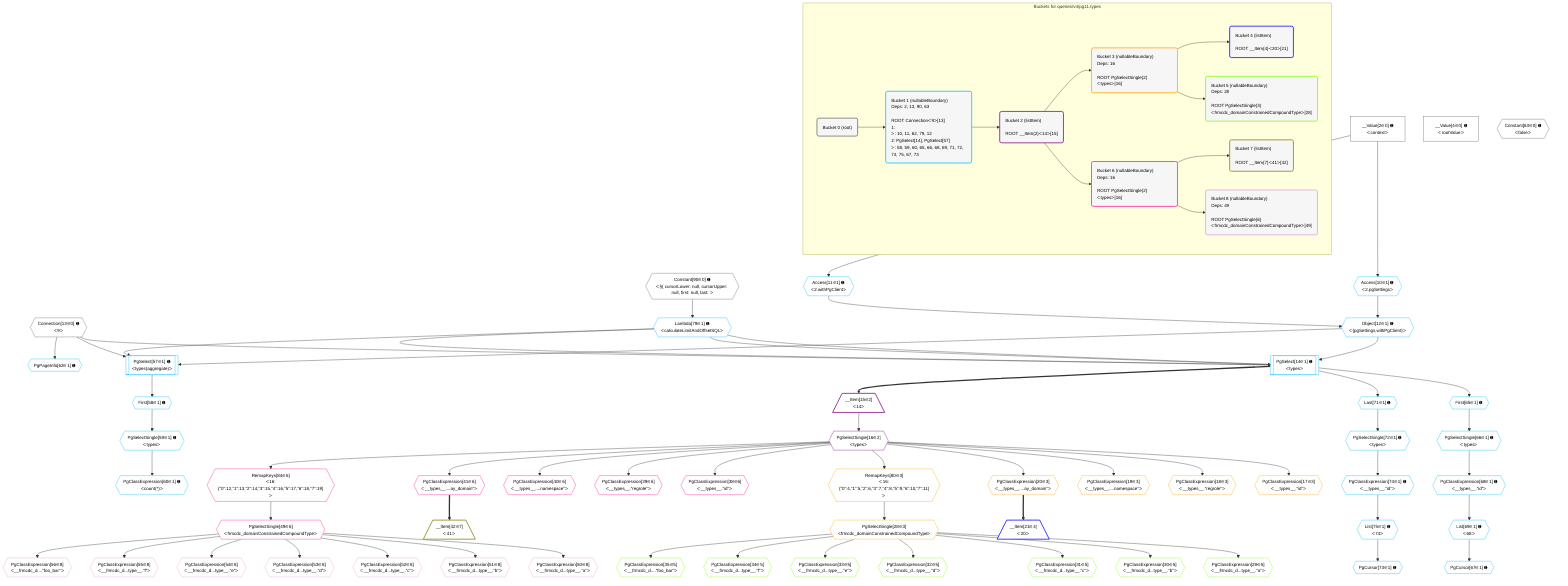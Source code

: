 %%{init: {'themeVariables': { 'fontSize': '12px'}}}%%
graph TD
    classDef path fill:#eee,stroke:#000,color:#000
    classDef plan fill:#fff,stroke-width:1px,color:#000
    classDef itemplan fill:#fff,stroke-width:2px,color:#000
    classDef unbatchedplan fill:#dff,stroke-width:1px,color:#000
    classDef sideeffectplan fill:#fcc,stroke-width:2px,color:#000
    classDef bucket fill:#f6f6f6,color:#000,stroke-width:2px,text-align:left


    %% plan dependencies
    __Value2["__Value[2∈0] ➊<br />ᐸcontextᐳ"]:::plan
    __Value4["__Value[4∈0] ➊<br />ᐸrootValueᐳ"]:::plan
    Connection13{{"Connection[13∈0] ➊<br />ᐸ9ᐳ"}}:::plan
    Constant63{{"Constant[63∈0] ➊<br />ᐸfalseᐳ"}}:::plan
    Constant90{{"Constant[90∈0] ➊<br />ᐸ§{ cursorLower: null, cursorUpper: null, first: null, last: ᐳ"}}:::plan
    PgSelect14[["PgSelect[14∈1] ➊<br />ᐸtypesᐳ"]]:::plan
    Object12{{"Object[12∈1] ➊<br />ᐸ{pgSettings,withPgClient}ᐳ"}}:::plan
    Lambda79{{"Lambda[79∈1] ➊<br />ᐸcalculateLimitAndOffsetSQLᐳ"}}:::plan
    Object12 & Connection13 & Lambda79 & Lambda79 & Lambda79 --> PgSelect14
    PgSelect57[["PgSelect[57∈1] ➊<br />ᐸtypes(aggregate)ᐳ"]]:::plan
    Object12 & Connection13 & Lambda79 --> PgSelect57
    Access10{{"Access[10∈1] ➊<br />ᐸ2.pgSettingsᐳ"}}:::plan
    Access11{{"Access[11∈1] ➊<br />ᐸ2.withPgClientᐳ"}}:::plan
    Access10 & Access11 --> Object12
    __Value2 --> Access10
    __Value2 --> Access11
    First58{{"First[58∈1] ➊"}}:::plan
    PgSelect57 --> First58
    PgSelectSingle59{{"PgSelectSingle[59∈1] ➊<br />ᐸtypesᐳ"}}:::plan
    First58 --> PgSelectSingle59
    PgClassExpression60{{"PgClassExpression[60∈1] ➊<br />ᐸcount(*)ᐳ"}}:::plan
    PgSelectSingle59 --> PgClassExpression60
    PgPageInfo62{{"PgPageInfo[62∈1] ➊"}}:::plan
    Connection13 --> PgPageInfo62
    First65{{"First[65∈1] ➊"}}:::plan
    PgSelect14 --> First65
    PgSelectSingle66{{"PgSelectSingle[66∈1] ➊<br />ᐸtypesᐳ"}}:::plan
    First65 --> PgSelectSingle66
    PgCursor67{{"PgCursor[67∈1] ➊"}}:::plan
    List69{{"List[69∈1] ➊<br />ᐸ68ᐳ"}}:::plan
    List69 --> PgCursor67
    PgClassExpression68{{"PgClassExpression[68∈1] ➊<br />ᐸ__types__.”id”ᐳ"}}:::plan
    PgSelectSingle66 --> PgClassExpression68
    PgClassExpression68 --> List69
    Last71{{"Last[71∈1] ➊"}}:::plan
    PgSelect14 --> Last71
    PgSelectSingle72{{"PgSelectSingle[72∈1] ➊<br />ᐸtypesᐳ"}}:::plan
    Last71 --> PgSelectSingle72
    PgCursor73{{"PgCursor[73∈1] ➊"}}:::plan
    List75{{"List[75∈1] ➊<br />ᐸ74ᐳ"}}:::plan
    List75 --> PgCursor73
    PgClassExpression74{{"PgClassExpression[74∈1] ➊<br />ᐸ__types__.”id”ᐳ"}}:::plan
    PgSelectSingle72 --> PgClassExpression74
    PgClassExpression74 --> List75
    Constant90 --> Lambda79
    __Item15[/"__Item[15∈2]<br />ᐸ14ᐳ"\]:::itemplan
    PgSelect14 ==> __Item15
    PgSelectSingle16{{"PgSelectSingle[16∈2]<br />ᐸtypesᐳ"}}:::plan
    __Item15 --> PgSelectSingle16
    PgClassExpression17{{"PgClassExpression[17∈3]<br />ᐸ__types__.”id”ᐳ"}}:::plan
    PgSelectSingle16 --> PgClassExpression17
    PgClassExpression18{{"PgClassExpression[18∈3]<br />ᐸ__types__.”regrole”ᐳ"}}:::plan
    PgSelectSingle16 --> PgClassExpression18
    PgClassExpression19{{"PgClassExpression[19∈3]<br />ᐸ__types__....namespace”ᐳ"}}:::plan
    PgSelectSingle16 --> PgClassExpression19
    PgClassExpression20{{"PgClassExpression[20∈3]<br />ᐸ__types__....ay_domain”ᐳ"}}:::plan
    PgSelectSingle16 --> PgClassExpression20
    PgSelectSingle28{{"PgSelectSingle[28∈3]<br />ᐸfrmcdc_domainConstrainedCompoundTypeᐳ"}}:::plan
    RemapKeys80{{"RemapKeys[80∈3]<br />ᐸ16:{”0”:4,”1”:5,”2”:6,”3”:7,”4”:8,”5”:9,”6”:10,”7”:11}ᐳ"}}:::plan
    RemapKeys80 --> PgSelectSingle28
    PgSelectSingle16 --> RemapKeys80
    __Item21[/"__Item[21∈4]<br />ᐸ20ᐳ"\]:::itemplan
    PgClassExpression20 ==> __Item21
    PgClassExpression29{{"PgClassExpression[29∈5]<br />ᐸ__frmcdc_d...type__.”a”ᐳ"}}:::plan
    PgSelectSingle28 --> PgClassExpression29
    PgClassExpression30{{"PgClassExpression[30∈5]<br />ᐸ__frmcdc_d...type__.”b”ᐳ"}}:::plan
    PgSelectSingle28 --> PgClassExpression30
    PgClassExpression31{{"PgClassExpression[31∈5]<br />ᐸ__frmcdc_d...type__.”c”ᐳ"}}:::plan
    PgSelectSingle28 --> PgClassExpression31
    PgClassExpression32{{"PgClassExpression[32∈5]<br />ᐸ__frmcdc_d...type__.”d”ᐳ"}}:::plan
    PgSelectSingle28 --> PgClassExpression32
    PgClassExpression33{{"PgClassExpression[33∈5]<br />ᐸ__frmcdc_d...type__.”e”ᐳ"}}:::plan
    PgSelectSingle28 --> PgClassExpression33
    PgClassExpression34{{"PgClassExpression[34∈5]<br />ᐸ__frmcdc_d...type__.”f”ᐳ"}}:::plan
    PgSelectSingle28 --> PgClassExpression34
    PgClassExpression35{{"PgClassExpression[35∈5]<br />ᐸ__frmcdc_d....”foo_bar”ᐳ"}}:::plan
    PgSelectSingle28 --> PgClassExpression35
    PgClassExpression38{{"PgClassExpression[38∈6]<br />ᐸ__types__.”id”ᐳ"}}:::plan
    PgSelectSingle16 --> PgClassExpression38
    PgClassExpression39{{"PgClassExpression[39∈6]<br />ᐸ__types__.”regrole”ᐳ"}}:::plan
    PgSelectSingle16 --> PgClassExpression39
    PgClassExpression40{{"PgClassExpression[40∈6]<br />ᐸ__types__....namespace”ᐳ"}}:::plan
    PgSelectSingle16 --> PgClassExpression40
    PgClassExpression41{{"PgClassExpression[41∈6]<br />ᐸ__types__....ay_domain”ᐳ"}}:::plan
    PgSelectSingle16 --> PgClassExpression41
    PgSelectSingle49{{"PgSelectSingle[49∈6]<br />ᐸfrmcdc_domainConstrainedCompoundTypeᐳ"}}:::plan
    RemapKeys84{{"RemapKeys[84∈6]<br />ᐸ16:{”0”:12,”1”:13,”2”:14,”3”:15,”4”:16,”5”:17,”6”:18,”7”:19}ᐳ"}}:::plan
    RemapKeys84 --> PgSelectSingle49
    PgSelectSingle16 --> RemapKeys84
    __Item42[/"__Item[42∈7]<br />ᐸ41ᐳ"\]:::itemplan
    PgClassExpression41 ==> __Item42
    PgClassExpression50{{"PgClassExpression[50∈8]<br />ᐸ__frmcdc_d...type__.”a”ᐳ"}}:::plan
    PgSelectSingle49 --> PgClassExpression50
    PgClassExpression51{{"PgClassExpression[51∈8]<br />ᐸ__frmcdc_d...type__.”b”ᐳ"}}:::plan
    PgSelectSingle49 --> PgClassExpression51
    PgClassExpression52{{"PgClassExpression[52∈8]<br />ᐸ__frmcdc_d...type__.”c”ᐳ"}}:::plan
    PgSelectSingle49 --> PgClassExpression52
    PgClassExpression53{{"PgClassExpression[53∈8]<br />ᐸ__frmcdc_d...type__.”d”ᐳ"}}:::plan
    PgSelectSingle49 --> PgClassExpression53
    PgClassExpression54{{"PgClassExpression[54∈8]<br />ᐸ__frmcdc_d...type__.”e”ᐳ"}}:::plan
    PgSelectSingle49 --> PgClassExpression54
    PgClassExpression55{{"PgClassExpression[55∈8]<br />ᐸ__frmcdc_d...type__.”f”ᐳ"}}:::plan
    PgSelectSingle49 --> PgClassExpression55
    PgClassExpression56{{"PgClassExpression[56∈8]<br />ᐸ__frmcdc_d....”foo_bar”ᐳ"}}:::plan
    PgSelectSingle49 --> PgClassExpression56

    %% define steps

    subgraph "Buckets for queries/v4/pg11.types"
    Bucket0("Bucket 0 (root)"):::bucket
    classDef bucket0 stroke:#696969
    class Bucket0,__Value2,__Value4,Connection13,Constant63,Constant90 bucket0
    Bucket1("Bucket 1 (nullableBoundary)<br />Deps: 2, 13, 90, 63<br /><br />ROOT Connectionᐸ9ᐳ[13]<br />1: <br />ᐳ: 10, 11, 62, 79, 12<br />2: PgSelect[14], PgSelect[57]<br />ᐳ: 58, 59, 60, 65, 66, 68, 69, 71, 72, 74, 75, 67, 73"):::bucket
    classDef bucket1 stroke:#00bfff
    class Bucket1,Access10,Access11,Object12,PgSelect14,PgSelect57,First58,PgSelectSingle59,PgClassExpression60,PgPageInfo62,First65,PgSelectSingle66,PgCursor67,PgClassExpression68,List69,Last71,PgSelectSingle72,PgCursor73,PgClassExpression74,List75,Lambda79 bucket1
    Bucket2("Bucket 2 (listItem)<br /><br />ROOT __Item{2}ᐸ14ᐳ[15]"):::bucket
    classDef bucket2 stroke:#7f007f
    class Bucket2,__Item15,PgSelectSingle16 bucket2
    Bucket3("Bucket 3 (nullableBoundary)<br />Deps: 16<br /><br />ROOT PgSelectSingle{2}ᐸtypesᐳ[16]"):::bucket
    classDef bucket3 stroke:#ffa500
    class Bucket3,PgClassExpression17,PgClassExpression18,PgClassExpression19,PgClassExpression20,PgSelectSingle28,RemapKeys80 bucket3
    Bucket4("Bucket 4 (listItem)<br /><br />ROOT __Item{4}ᐸ20ᐳ[21]"):::bucket
    classDef bucket4 stroke:#0000ff
    class Bucket4,__Item21 bucket4
    Bucket5("Bucket 5 (nullableBoundary)<br />Deps: 28<br /><br />ROOT PgSelectSingle{3}ᐸfrmcdc_domainConstrainedCompoundTypeᐳ[28]"):::bucket
    classDef bucket5 stroke:#7fff00
    class Bucket5,PgClassExpression29,PgClassExpression30,PgClassExpression31,PgClassExpression32,PgClassExpression33,PgClassExpression34,PgClassExpression35 bucket5
    Bucket6("Bucket 6 (nullableBoundary)<br />Deps: 16<br /><br />ROOT PgSelectSingle{2}ᐸtypesᐳ[16]"):::bucket
    classDef bucket6 stroke:#ff1493
    class Bucket6,PgClassExpression38,PgClassExpression39,PgClassExpression40,PgClassExpression41,PgSelectSingle49,RemapKeys84 bucket6
    Bucket7("Bucket 7 (listItem)<br /><br />ROOT __Item{7}ᐸ41ᐳ[42]"):::bucket
    classDef bucket7 stroke:#808000
    class Bucket7,__Item42 bucket7
    Bucket8("Bucket 8 (nullableBoundary)<br />Deps: 49<br /><br />ROOT PgSelectSingle{6}ᐸfrmcdc_domainConstrainedCompoundTypeᐳ[49]"):::bucket
    classDef bucket8 stroke:#dda0dd
    class Bucket8,PgClassExpression50,PgClassExpression51,PgClassExpression52,PgClassExpression53,PgClassExpression54,PgClassExpression55,PgClassExpression56 bucket8
    Bucket0 --> Bucket1
    Bucket1 --> Bucket2
    Bucket2 --> Bucket3 & Bucket6
    Bucket3 --> Bucket4 & Bucket5
    Bucket6 --> Bucket7 & Bucket8
    end